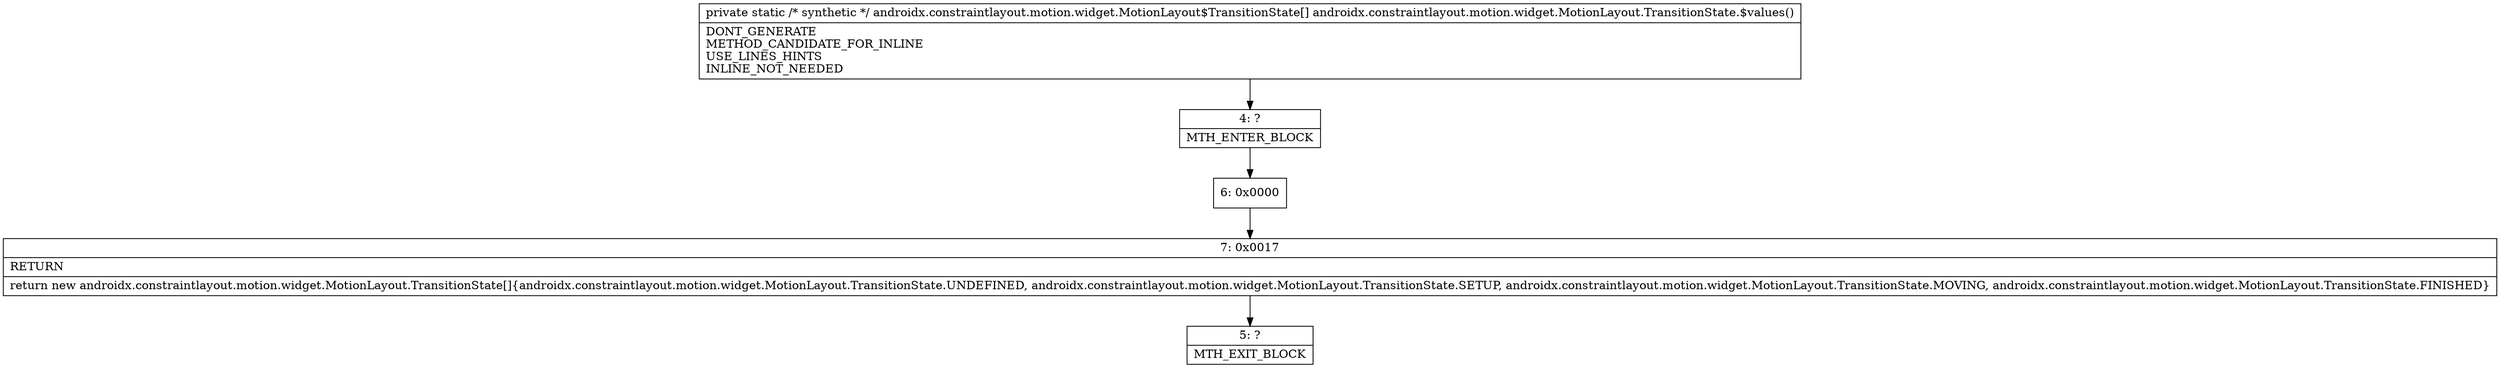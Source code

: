 digraph "CFG forandroidx.constraintlayout.motion.widget.MotionLayout.TransitionState.$values()[Landroidx\/constraintlayout\/motion\/widget\/MotionLayout$TransitionState;" {
Node_4 [shape=record,label="{4\:\ ?|MTH_ENTER_BLOCK\l}"];
Node_6 [shape=record,label="{6\:\ 0x0000}"];
Node_7 [shape=record,label="{7\:\ 0x0017|RETURN\l|return new androidx.constraintlayout.motion.widget.MotionLayout.TransitionState[]\{androidx.constraintlayout.motion.widget.MotionLayout.TransitionState.UNDEFINED, androidx.constraintlayout.motion.widget.MotionLayout.TransitionState.SETUP, androidx.constraintlayout.motion.widget.MotionLayout.TransitionState.MOVING, androidx.constraintlayout.motion.widget.MotionLayout.TransitionState.FINISHED\}\l}"];
Node_5 [shape=record,label="{5\:\ ?|MTH_EXIT_BLOCK\l}"];
MethodNode[shape=record,label="{private static \/* synthetic *\/ androidx.constraintlayout.motion.widget.MotionLayout$TransitionState[] androidx.constraintlayout.motion.widget.MotionLayout.TransitionState.$values()  | DONT_GENERATE\lMETHOD_CANDIDATE_FOR_INLINE\lUSE_LINES_HINTS\lINLINE_NOT_NEEDED\l}"];
MethodNode -> Node_4;Node_4 -> Node_6;
Node_6 -> Node_7;
Node_7 -> Node_5;
}

